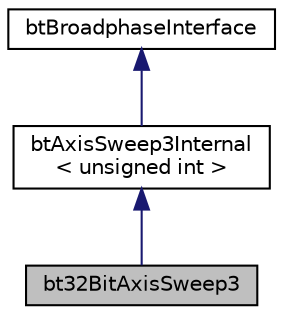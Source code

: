 digraph "bt32BitAxisSweep3"
{
  edge [fontname="Helvetica",fontsize="10",labelfontname="Helvetica",labelfontsize="10"];
  node [fontname="Helvetica",fontsize="10",shape=record];
  Node1 [label="bt32BitAxisSweep3",height=0.2,width=0.4,color="black", fillcolor="grey75", style="filled", fontcolor="black"];
  Node2 -> Node1 [dir="back",color="midnightblue",fontsize="10",style="solid"];
  Node2 [label="btAxisSweep3Internal\l\< unsigned int \>",height=0.2,width=0.4,color="black", fillcolor="white", style="filled",URL="$classbt_axis_sweep3_internal.html"];
  Node3 -> Node2 [dir="back",color="midnightblue",fontsize="10",style="solid"];
  Node3 [label="btBroadphaseInterface",height=0.2,width=0.4,color="black", fillcolor="white", style="filled",URL="$classbt_broadphase_interface.html"];
}
